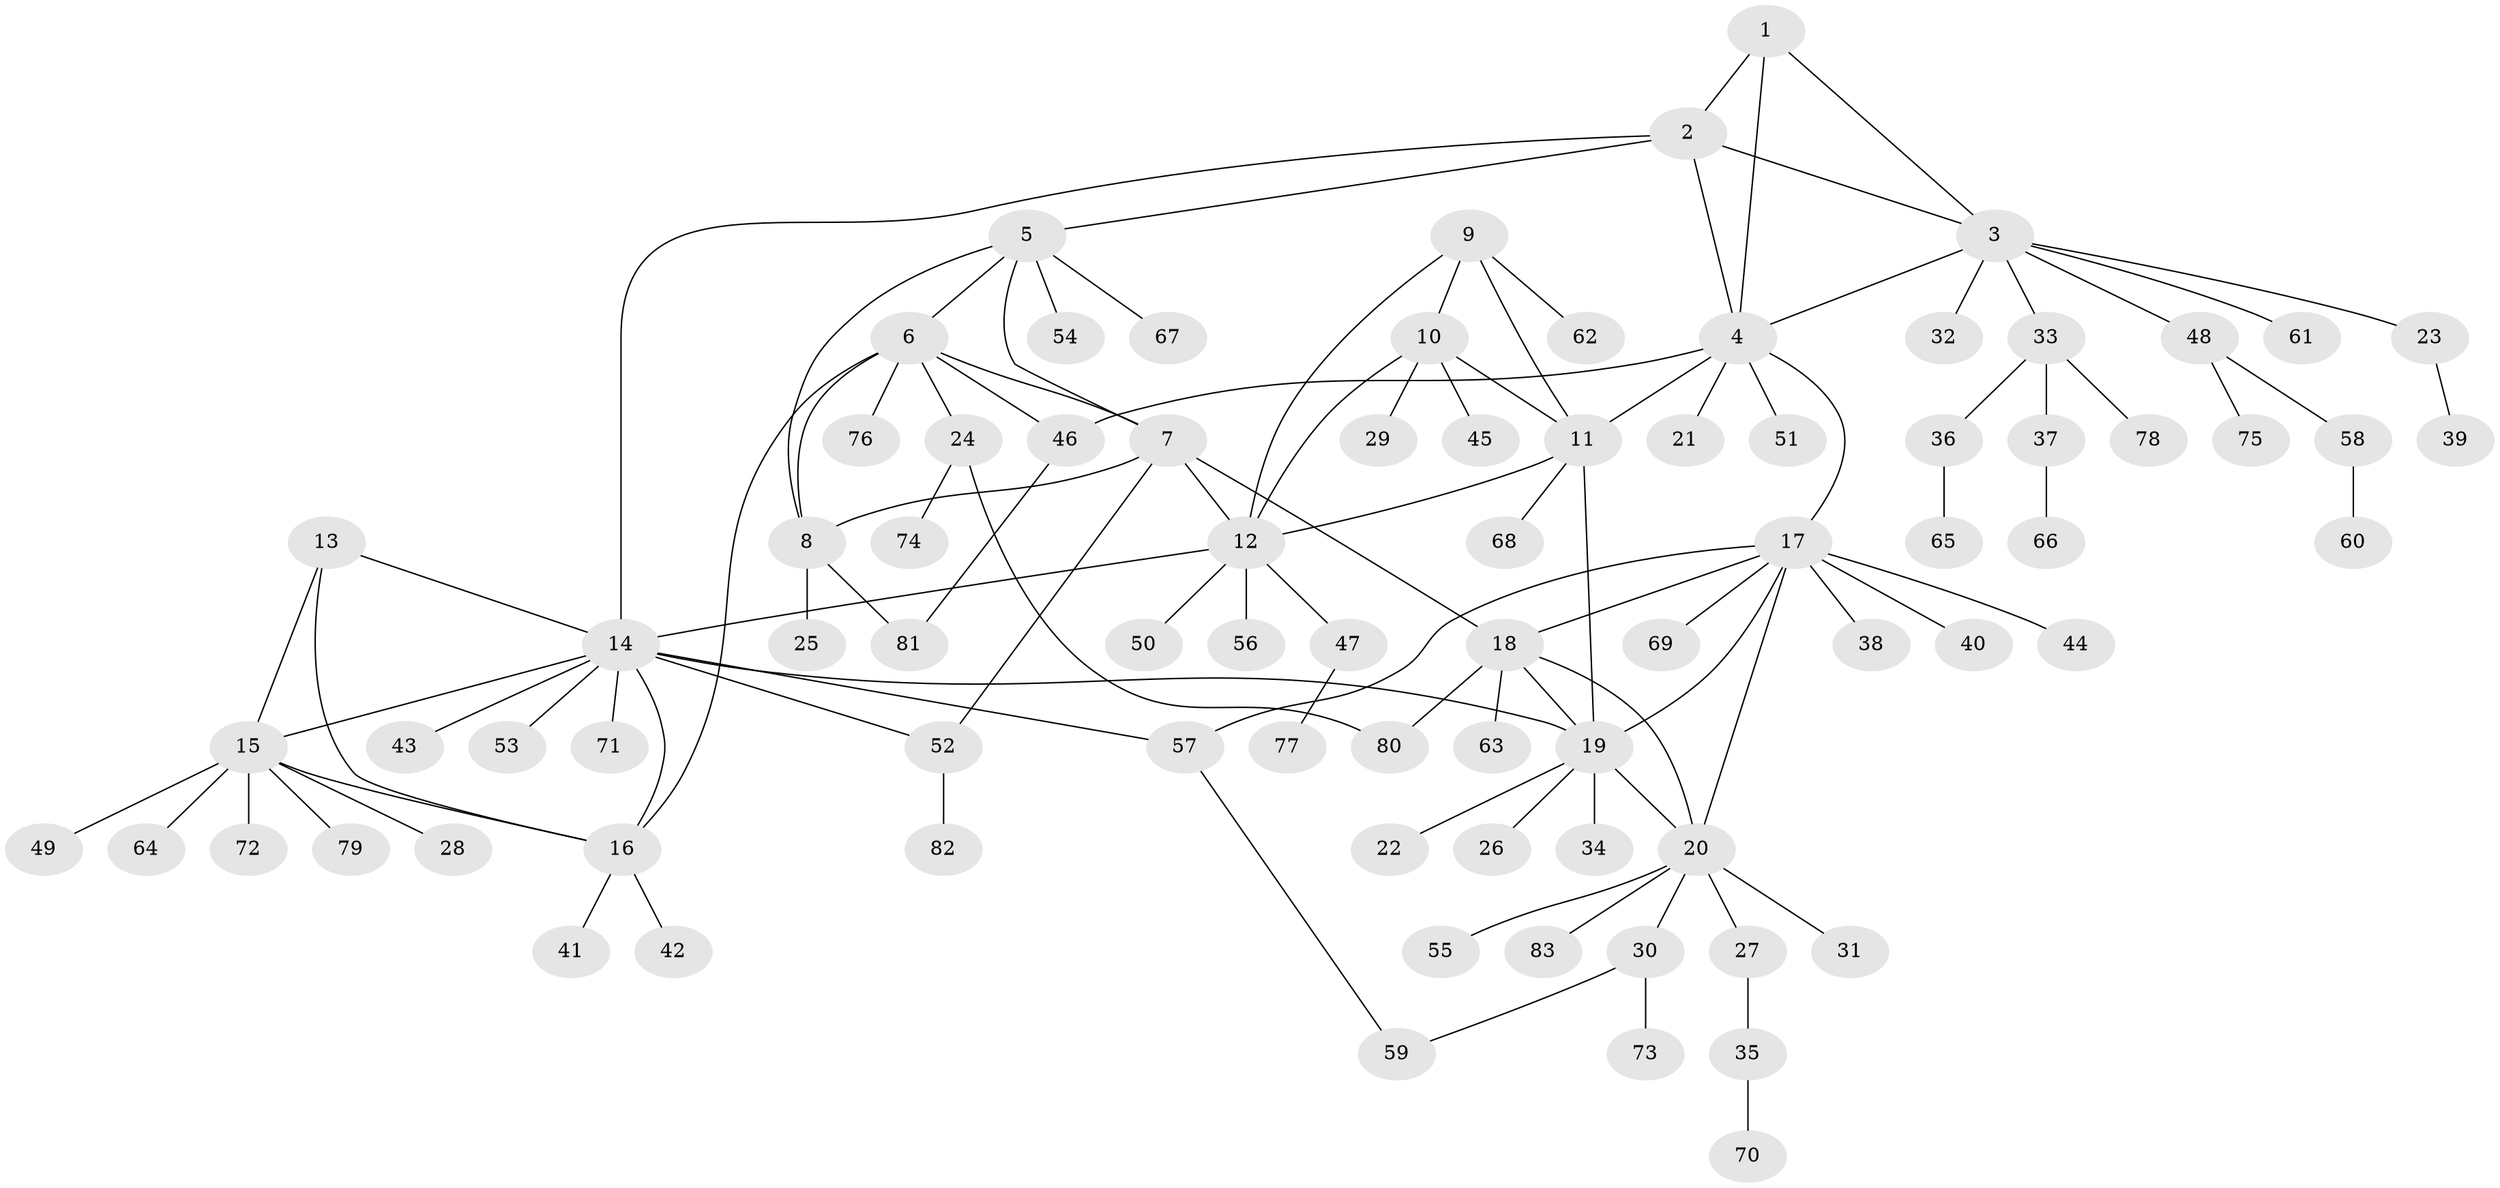 // coarse degree distribution, {4: 0.05084745762711865, 9: 0.01694915254237288, 5: 0.06779661016949153, 1: 0.5254237288135594, 7: 0.05084745762711865, 8: 0.01694915254237288, 3: 0.0847457627118644, 10: 0.01694915254237288, 6: 0.05084745762711865, 2: 0.11864406779661017}
// Generated by graph-tools (version 1.1) at 2025/37/03/04/25 23:37:47]
// undirected, 83 vertices, 109 edges
graph export_dot {
  node [color=gray90,style=filled];
  1;
  2;
  3;
  4;
  5;
  6;
  7;
  8;
  9;
  10;
  11;
  12;
  13;
  14;
  15;
  16;
  17;
  18;
  19;
  20;
  21;
  22;
  23;
  24;
  25;
  26;
  27;
  28;
  29;
  30;
  31;
  32;
  33;
  34;
  35;
  36;
  37;
  38;
  39;
  40;
  41;
  42;
  43;
  44;
  45;
  46;
  47;
  48;
  49;
  50;
  51;
  52;
  53;
  54;
  55;
  56;
  57;
  58;
  59;
  60;
  61;
  62;
  63;
  64;
  65;
  66;
  67;
  68;
  69;
  70;
  71;
  72;
  73;
  74;
  75;
  76;
  77;
  78;
  79;
  80;
  81;
  82;
  83;
  1 -- 2;
  1 -- 3;
  1 -- 4;
  2 -- 3;
  2 -- 4;
  2 -- 5;
  2 -- 14;
  3 -- 4;
  3 -- 23;
  3 -- 32;
  3 -- 33;
  3 -- 48;
  3 -- 61;
  4 -- 11;
  4 -- 17;
  4 -- 21;
  4 -- 46;
  4 -- 51;
  5 -- 6;
  5 -- 7;
  5 -- 8;
  5 -- 54;
  5 -- 67;
  6 -- 7;
  6 -- 8;
  6 -- 16;
  6 -- 24;
  6 -- 46;
  6 -- 76;
  7 -- 8;
  7 -- 12;
  7 -- 18;
  7 -- 52;
  8 -- 25;
  8 -- 81;
  9 -- 10;
  9 -- 11;
  9 -- 12;
  9 -- 62;
  10 -- 11;
  10 -- 12;
  10 -- 29;
  10 -- 45;
  11 -- 12;
  11 -- 19;
  11 -- 68;
  12 -- 14;
  12 -- 47;
  12 -- 50;
  12 -- 56;
  13 -- 14;
  13 -- 15;
  13 -- 16;
  14 -- 15;
  14 -- 16;
  14 -- 19;
  14 -- 43;
  14 -- 52;
  14 -- 53;
  14 -- 57;
  14 -- 71;
  15 -- 16;
  15 -- 28;
  15 -- 49;
  15 -- 64;
  15 -- 72;
  15 -- 79;
  16 -- 41;
  16 -- 42;
  17 -- 18;
  17 -- 19;
  17 -- 20;
  17 -- 38;
  17 -- 40;
  17 -- 44;
  17 -- 57;
  17 -- 69;
  18 -- 19;
  18 -- 20;
  18 -- 63;
  18 -- 80;
  19 -- 20;
  19 -- 22;
  19 -- 26;
  19 -- 34;
  20 -- 27;
  20 -- 30;
  20 -- 31;
  20 -- 55;
  20 -- 83;
  23 -- 39;
  24 -- 74;
  24 -- 80;
  27 -- 35;
  30 -- 59;
  30 -- 73;
  33 -- 36;
  33 -- 37;
  33 -- 78;
  35 -- 70;
  36 -- 65;
  37 -- 66;
  46 -- 81;
  47 -- 77;
  48 -- 58;
  48 -- 75;
  52 -- 82;
  57 -- 59;
  58 -- 60;
}
